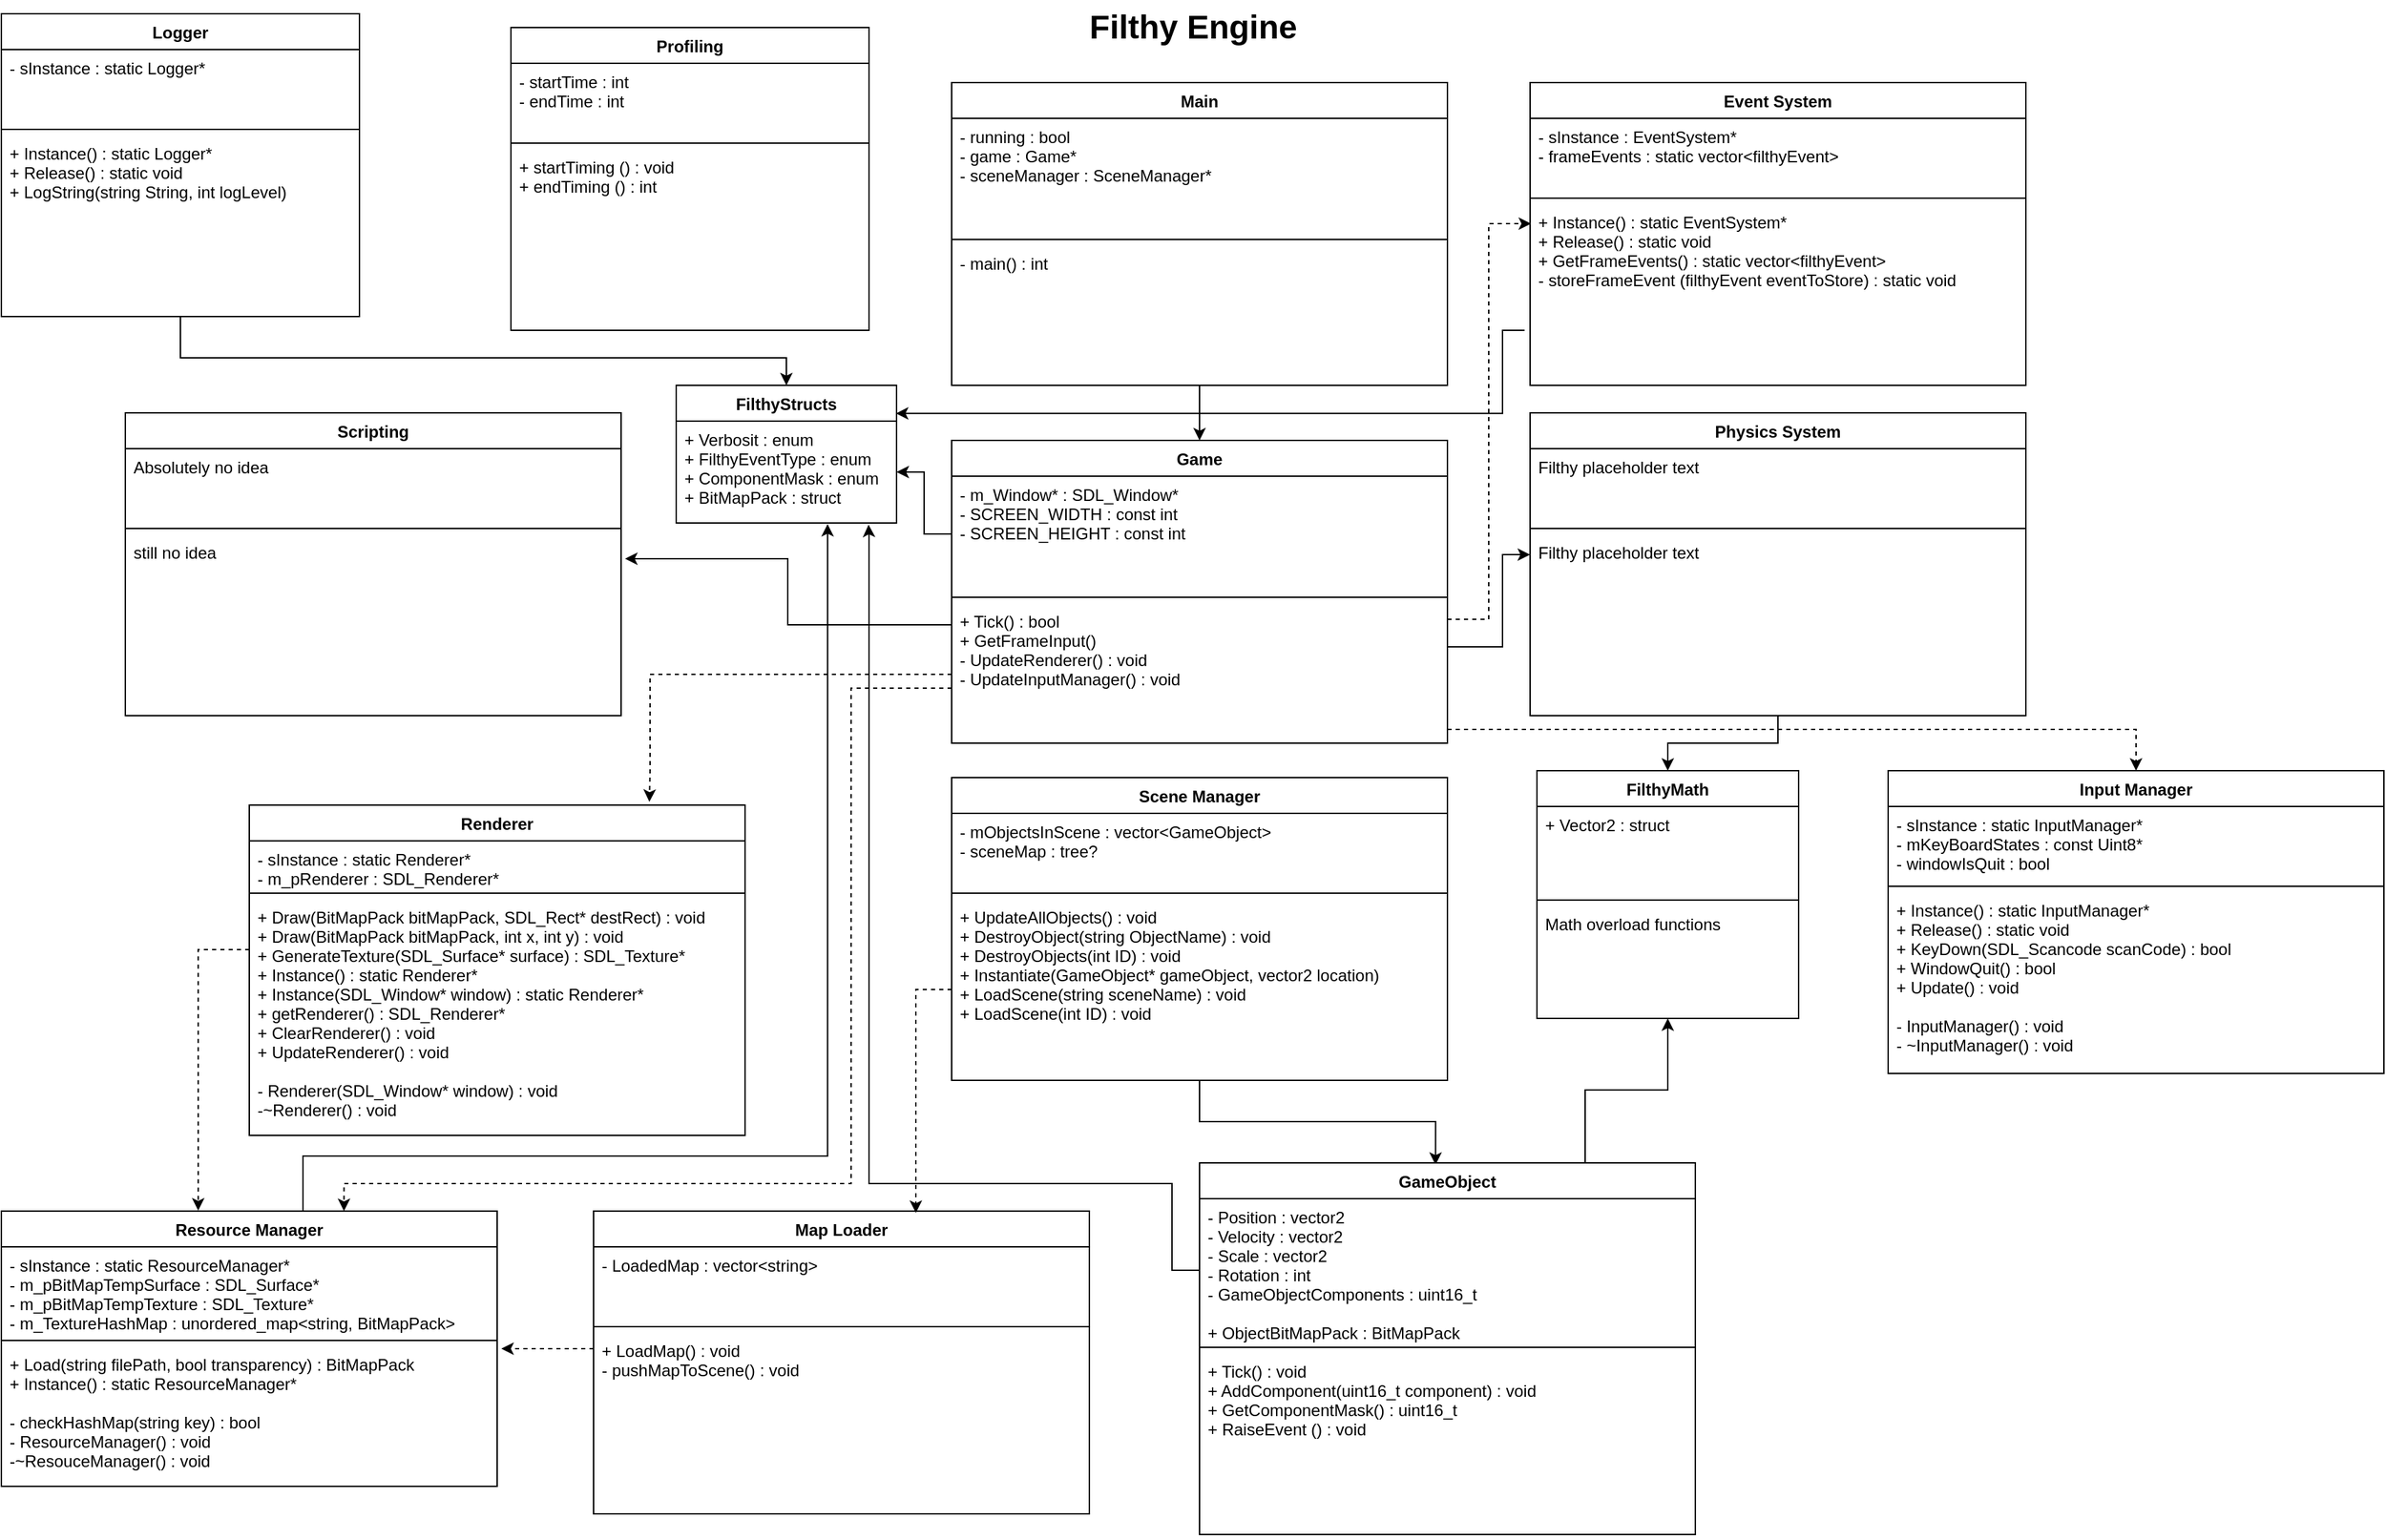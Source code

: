 <mxfile version="12.3.5" type="device" pages="1"><diagram name="Page-1" id="929967ad-93f9-6ef4-fab6-5d389245f69c"><mxGraphModel dx="2370" dy="1242" grid="1" gridSize="10" guides="1" tooltips="1" connect="1" arrows="1" fold="1" page="1" pageScale="1.5" pageWidth="1169" pageHeight="826" background="none" math="0" shadow="0"><root><mxCell id="0" style=";html=1;"/><mxCell id="1" style=";html=1;" parent="0"/><mxCell id="1672d66443f91eb5-23" value="Filthy Engine" style="text;html=1;fontSize=24;fontStyle=1;verticalAlign=middle;align=center;" parent="1" vertex="1"><mxGeometry x="120" y="40" width="1510" height="40" as="geometry"/></mxCell><mxCell id="PVbZkucXT0B9HeHqcLxN-100" style="edgeStyle=orthogonalEdgeStyle;rounded=0;orthogonalLoop=1;jettySize=auto;html=1;entryX=0.397;entryY=-0.002;entryDx=0;entryDy=0;entryPerimeter=0;dashed=1;" edge="1" parent="1" source="v9iofRyN6r_z4_PFXyQE-6" target="v9iofRyN6r_z4_PFXyQE-14"><mxGeometry relative="1" as="geometry"><mxPoint x="160" y="880" as="targetPoint"/><Array as="points"><mxPoint x="153" y="730"/></Array></mxGeometry></mxCell><mxCell id="v9iofRyN6r_z4_PFXyQE-6" value="Renderer" style="swimlane;fontStyle=1;align=center;verticalAlign=top;childLayout=stackLayout;horizontal=1;startSize=26;horizontalStack=0;resizeParent=1;resizeParentMax=0;resizeLast=0;collapsible=1;marginBottom=0;" parent="1" vertex="1"><mxGeometry x="190" y="625" width="360" height="240" as="geometry"/></mxCell><mxCell id="v9iofRyN6r_z4_PFXyQE-7" value="- sInstance : static Renderer*&#10;- m_pRenderer : SDL_Renderer*" style="text;strokeColor=none;fillColor=none;align=left;verticalAlign=top;spacingLeft=4;spacingRight=4;overflow=hidden;rotatable=0;points=[[0,0.5],[1,0.5]];portConstraint=eastwest;" parent="v9iofRyN6r_z4_PFXyQE-6" vertex="1"><mxGeometry y="26" width="360" height="34" as="geometry"/></mxCell><mxCell id="v9iofRyN6r_z4_PFXyQE-8" value="" style="line;strokeWidth=1;fillColor=none;align=left;verticalAlign=middle;spacingTop=-1;spacingLeft=3;spacingRight=3;rotatable=0;labelPosition=right;points=[];portConstraint=eastwest;" parent="v9iofRyN6r_z4_PFXyQE-6" vertex="1"><mxGeometry y="60" width="360" height="8" as="geometry"/></mxCell><mxCell id="v9iofRyN6r_z4_PFXyQE-9" value="+ Draw(BitMapPack bitMapPack, SDL_Rect* destRect) : void&#10;+ Draw(BitMapPack bitMapPack, int x, int y) : void&#10;+ GenerateTexture(SDL_Surface* surface) : SDL_Texture*&#10;+ Instance() : static Renderer*&#10;+ Instance(SDL_Window* window) : static Renderer*&#10;+ getRenderer() : SDL_Renderer*&#10;+ ClearRenderer() : void&#10;+ UpdateRenderer() : void&#10;&#10;- Renderer(SDL_Window* window) : void&#10;-~Renderer() : void" style="text;strokeColor=none;fillColor=none;align=left;verticalAlign=top;spacingLeft=4;spacingRight=4;overflow=hidden;rotatable=0;points=[[0,0.5],[1,0.5]];portConstraint=eastwest;" parent="v9iofRyN6r_z4_PFXyQE-6" vertex="1"><mxGeometry y="68" width="360" height="172" as="geometry"/></mxCell><mxCell id="v9iofRyN6r_z4_PFXyQE-10" value="Input Manager" style="swimlane;fontStyle=1;align=center;verticalAlign=top;childLayout=stackLayout;horizontal=1;startSize=26;horizontalStack=0;resizeParent=1;resizeParentMax=0;resizeLast=0;collapsible=1;marginBottom=0;" parent="1" vertex="1"><mxGeometry x="1380" y="600" width="360" height="220" as="geometry"/></mxCell><mxCell id="v9iofRyN6r_z4_PFXyQE-11" value="- sInstance : static InputManager*&#10;- mKeyBoardStates : const Uint8*&#10;- windowIsQuit : bool" style="text;strokeColor=none;fillColor=none;align=left;verticalAlign=top;spacingLeft=4;spacingRight=4;overflow=hidden;rotatable=0;points=[[0,0.5],[1,0.5]];portConstraint=eastwest;" parent="v9iofRyN6r_z4_PFXyQE-10" vertex="1"><mxGeometry y="26" width="360" height="54" as="geometry"/></mxCell><mxCell id="v9iofRyN6r_z4_PFXyQE-12" value="" style="line;strokeWidth=1;fillColor=none;align=left;verticalAlign=middle;spacingTop=-1;spacingLeft=3;spacingRight=3;rotatable=0;labelPosition=right;points=[];portConstraint=eastwest;" parent="v9iofRyN6r_z4_PFXyQE-10" vertex="1"><mxGeometry y="80" width="360" height="8" as="geometry"/></mxCell><mxCell id="v9iofRyN6r_z4_PFXyQE-13" value="+ Instance() : static InputManager*&#10;+ Release() : static void&#10;+ KeyDown(SDL_Scancode scanCode) : bool&#10;+ WindowQuit() : bool&#10;+ Update() : void&#10;&#10;- InputManager() : void&#10;- ~InputManager() : void" style="text;strokeColor=none;fillColor=none;align=left;verticalAlign=top;spacingLeft=4;spacingRight=4;overflow=hidden;rotatable=0;points=[[0,0.5],[1,0.5]];portConstraint=eastwest;" parent="v9iofRyN6r_z4_PFXyQE-10" vertex="1"><mxGeometry y="88" width="360" height="132" as="geometry"/></mxCell><mxCell id="PVbZkucXT0B9HeHqcLxN-148" style="edgeStyle=orthogonalEdgeStyle;rounded=0;orthogonalLoop=1;jettySize=auto;html=1;entryX=0.687;entryY=1.011;entryDx=0;entryDy=0;entryPerimeter=0;strokeColor=#000000;exitX=0.636;exitY=0.005;exitDx=0;exitDy=0;exitPerimeter=0;" edge="1" parent="1" source="v9iofRyN6r_z4_PFXyQE-14" target="PVbZkucXT0B9HeHqcLxN-113"><mxGeometry relative="1" as="geometry"><Array as="points"><mxPoint x="229" y="880"/><mxPoint x="610" y="880"/></Array></mxGeometry></mxCell><mxCell id="v9iofRyN6r_z4_PFXyQE-14" value="Resource Manager" style="swimlane;fontStyle=1;align=center;verticalAlign=top;childLayout=stackLayout;horizontal=1;startSize=26;horizontalStack=0;resizeParent=1;resizeParentMax=0;resizeLast=0;collapsible=1;marginBottom=0;" parent="1" vertex="1"><mxGeometry x="10" y="920" width="360" height="200" as="geometry"/></mxCell><mxCell id="v9iofRyN6r_z4_PFXyQE-15" value="- sInstance : static ResourceManager*&#10;- m_pBitMapTempSurface : SDL_Surface*&#10;- m_pBitMapTempTexture : SDL_Texture*&#10;- m_TextureHashMap : unordered_map&lt;string, BitMapPack&gt;" style="text;strokeColor=none;fillColor=none;align=left;verticalAlign=top;spacingLeft=4;spacingRight=4;overflow=hidden;rotatable=0;points=[[0,0.5],[1,0.5]];portConstraint=eastwest;" parent="v9iofRyN6r_z4_PFXyQE-14" vertex="1"><mxGeometry y="26" width="360" height="64" as="geometry"/></mxCell><mxCell id="v9iofRyN6r_z4_PFXyQE-16" value="" style="line;strokeWidth=1;fillColor=none;align=left;verticalAlign=middle;spacingTop=-1;spacingLeft=3;spacingRight=3;rotatable=0;labelPosition=right;points=[];portConstraint=eastwest;" parent="v9iofRyN6r_z4_PFXyQE-14" vertex="1"><mxGeometry y="90" width="360" height="8" as="geometry"/></mxCell><mxCell id="v9iofRyN6r_z4_PFXyQE-17" value="+ Load(string filePath, bool transparency) : BitMapPack&#10;+ Instance() : static ResourceManager*&#10;&#10;- checkHashMap(string key) : bool&#10;- ResourceManager() : void&#10;-~ResouceManager() : void" style="text;strokeColor=none;fillColor=none;align=left;verticalAlign=top;spacingLeft=4;spacingRight=4;overflow=hidden;rotatable=0;points=[[0,0.5],[1,0.5]];portConstraint=eastwest;" parent="v9iofRyN6r_z4_PFXyQE-14" vertex="1"><mxGeometry y="98" width="360" height="102" as="geometry"/></mxCell><mxCell id="PVbZkucXT0B9HeHqcLxN-108" style="edgeStyle=orthogonalEdgeStyle;rounded=0;orthogonalLoop=1;jettySize=auto;html=1;entryX=0.002;entryY=0.11;entryDx=0;entryDy=0;entryPerimeter=0;dashed=1;" edge="1" parent="1" source="wHEynJcda_zn10kBXFcL-4" target="PVbZkucXT0B9HeHqcLxN-12"><mxGeometry relative="1" as="geometry"><Array as="points"><mxPoint x="1090" y="490"/><mxPoint x="1090" y="202"/></Array></mxGeometry></mxCell><mxCell id="PVbZkucXT0B9HeHqcLxN-111" style="edgeStyle=orthogonalEdgeStyle;rounded=0;orthogonalLoop=1;jettySize=auto;html=1;entryX=1.008;entryY=0.136;entryDx=0;entryDy=0;entryPerimeter=0;" edge="1" parent="1" source="wHEynJcda_zn10kBXFcL-1" target="PVbZkucXT0B9HeHqcLxN-28"><mxGeometry relative="1" as="geometry"><Array as="points"><mxPoint x="581" y="494"/><mxPoint x="581" y="446"/></Array></mxGeometry></mxCell><mxCell id="PVbZkucXT0B9HeHqcLxN-123" style="edgeStyle=orthogonalEdgeStyle;rounded=0;orthogonalLoop=1;jettySize=auto;html=1;entryX=0;entryY=0.114;entryDx=0;entryDy=0;entryPerimeter=0;" edge="1" parent="1" source="wHEynJcda_zn10kBXFcL-1" target="PVbZkucXT0B9HeHqcLxN-24"><mxGeometry relative="1" as="geometry"><Array as="points"><mxPoint x="1100" y="510"/><mxPoint x="1100" y="443"/></Array></mxGeometry></mxCell><mxCell id="PVbZkucXT0B9HeHqcLxN-124" style="edgeStyle=orthogonalEdgeStyle;rounded=0;orthogonalLoop=1;jettySize=auto;html=1;entryX=0.5;entryY=0;entryDx=0;entryDy=0;dashed=1;" edge="1" parent="1" source="wHEynJcda_zn10kBXFcL-1" target="v9iofRyN6r_z4_PFXyQE-10"><mxGeometry relative="1" as="geometry"><Array as="points"><mxPoint x="1560" y="570"/></Array></mxGeometry></mxCell><mxCell id="wHEynJcda_zn10kBXFcL-1" value="Game" style="swimlane;fontStyle=1;align=center;verticalAlign=top;childLayout=stackLayout;horizontal=1;startSize=26;horizontalStack=0;resizeParent=1;resizeParentMax=0;resizeLast=0;collapsible=1;marginBottom=0;" parent="1" vertex="1"><mxGeometry x="700" y="360" width="360" height="220" as="geometry"/></mxCell><mxCell id="wHEynJcda_zn10kBXFcL-2" value="- m_Window* : SDL_Window*&#10;- SCREEN_WIDTH : const int&#10;- SCREEN_HEIGHT : const int" style="text;strokeColor=none;fillColor=none;align=left;verticalAlign=top;spacingLeft=4;spacingRight=4;overflow=hidden;rotatable=0;points=[[0,0.5],[1,0.5]];portConstraint=eastwest;" parent="wHEynJcda_zn10kBXFcL-1" vertex="1"><mxGeometry y="26" width="360" height="84" as="geometry"/></mxCell><mxCell id="wHEynJcda_zn10kBXFcL-3" value="" style="line;strokeWidth=1;fillColor=none;align=left;verticalAlign=middle;spacingTop=-1;spacingLeft=3;spacingRight=3;rotatable=0;labelPosition=right;points=[];portConstraint=eastwest;" parent="wHEynJcda_zn10kBXFcL-1" vertex="1"><mxGeometry y="110" width="360" height="8" as="geometry"/></mxCell><mxCell id="wHEynJcda_zn10kBXFcL-4" value="+ Tick() : bool&#10;+ GetFrameInput()&#10;- UpdateRenderer() : void&#10;- UpdateInputManager() : void" style="text;strokeColor=none;fillColor=none;align=left;verticalAlign=top;spacingLeft=4;spacingRight=4;overflow=hidden;rotatable=0;points=[[0,0.5],[1,0.5]];portConstraint=eastwest;" parent="wHEynJcda_zn10kBXFcL-1" vertex="1"><mxGeometry y="118" width="360" height="102" as="geometry"/></mxCell><mxCell id="PVbZkucXT0B9HeHqcLxN-42" style="edgeStyle=orthogonalEdgeStyle;rounded=0;orthogonalLoop=1;jettySize=auto;html=1;entryX=0.5;entryY=0;entryDx=0;entryDy=0;" edge="1" parent="1" source="wHEynJcda_zn10kBXFcL-5" target="wHEynJcda_zn10kBXFcL-1"><mxGeometry relative="1" as="geometry"/></mxCell><mxCell id="wHEynJcda_zn10kBXFcL-5" value="Main" style="swimlane;fontStyle=1;align=center;verticalAlign=top;childLayout=stackLayout;horizontal=1;startSize=26;horizontalStack=0;resizeParent=1;resizeParentMax=0;resizeLast=0;collapsible=1;marginBottom=0;" parent="1" vertex="1"><mxGeometry x="700" y="100" width="360" height="220" as="geometry"/></mxCell><mxCell id="wHEynJcda_zn10kBXFcL-6" value="- running : bool&#10;- game : Game*&#10;- sceneManager : SceneManager*" style="text;strokeColor=none;fillColor=none;align=left;verticalAlign=top;spacingLeft=4;spacingRight=4;overflow=hidden;rotatable=0;points=[[0,0.5],[1,0.5]];portConstraint=eastwest;" parent="wHEynJcda_zn10kBXFcL-5" vertex="1"><mxGeometry y="26" width="360" height="84" as="geometry"/></mxCell><mxCell id="wHEynJcda_zn10kBXFcL-7" value="" style="line;strokeWidth=1;fillColor=none;align=left;verticalAlign=middle;spacingTop=-1;spacingLeft=3;spacingRight=3;rotatable=0;labelPosition=right;points=[];portConstraint=eastwest;" parent="wHEynJcda_zn10kBXFcL-5" vertex="1"><mxGeometry y="110" width="360" height="8" as="geometry"/></mxCell><mxCell id="wHEynJcda_zn10kBXFcL-8" value="- main() : int" style="text;strokeColor=none;fillColor=none;align=left;verticalAlign=top;spacingLeft=4;spacingRight=4;overflow=hidden;rotatable=0;points=[[0,0.5],[1,0.5]];portConstraint=eastwest;" parent="wHEynJcda_zn10kBXFcL-5" vertex="1"><mxGeometry y="118" width="360" height="102" as="geometry"/></mxCell><mxCell id="PVbZkucXT0B9HeHqcLxN-145" style="edgeStyle=orthogonalEdgeStyle;rounded=0;orthogonalLoop=1;jettySize=auto;html=1;entryX=0.476;entryY=0.005;entryDx=0;entryDy=0;entryPerimeter=0;strokeColor=#000000;" edge="1" parent="1" source="PVbZkucXT0B9HeHqcLxN-1" target="PVbZkucXT0B9HeHqcLxN-17"><mxGeometry relative="1" as="geometry"/></mxCell><mxCell id="PVbZkucXT0B9HeHqcLxN-1" value="Scene Manager" style="swimlane;fontStyle=1;align=center;verticalAlign=top;childLayout=stackLayout;horizontal=1;startSize=26;horizontalStack=0;resizeParent=1;resizeParentMax=0;resizeLast=0;collapsible=1;marginBottom=0;" vertex="1" parent="1"><mxGeometry x="700" y="605" width="360" height="220" as="geometry"/></mxCell><mxCell id="PVbZkucXT0B9HeHqcLxN-2" value="- mObjectsInScene : vector&lt;GameObject&gt;&#10;- sceneMap : tree?" style="text;strokeColor=none;fillColor=none;align=left;verticalAlign=top;spacingLeft=4;spacingRight=4;overflow=hidden;rotatable=0;points=[[0,0.5],[1,0.5]];portConstraint=eastwest;" vertex="1" parent="PVbZkucXT0B9HeHqcLxN-1"><mxGeometry y="26" width="360" height="54" as="geometry"/></mxCell><mxCell id="PVbZkucXT0B9HeHqcLxN-3" value="" style="line;strokeWidth=1;fillColor=none;align=left;verticalAlign=middle;spacingTop=-1;spacingLeft=3;spacingRight=3;rotatable=0;labelPosition=right;points=[];portConstraint=eastwest;" vertex="1" parent="PVbZkucXT0B9HeHqcLxN-1"><mxGeometry y="80" width="360" height="8" as="geometry"/></mxCell><mxCell id="PVbZkucXT0B9HeHqcLxN-4" value="+ UpdateAllObjects() : void&#10;+ DestroyObject(string ObjectName) : void&#10;+ DestroyObjects(int ID) : void&#10;+ Instantiate(GameObject* gameObject, vector2 location)&#10;+ LoadScene(string sceneName) : void&#10;+ LoadScene(int ID) : void" style="text;strokeColor=none;fillColor=none;align=left;verticalAlign=top;spacingLeft=4;spacingRight=4;overflow=hidden;rotatable=0;points=[[0,0.5],[1,0.5]];portConstraint=eastwest;" vertex="1" parent="PVbZkucXT0B9HeHqcLxN-1"><mxGeometry y="88" width="360" height="132" as="geometry"/></mxCell><mxCell id="PVbZkucXT0B9HeHqcLxN-146" style="edgeStyle=orthogonalEdgeStyle;rounded=0;orthogonalLoop=1;jettySize=auto;html=1;entryX=0.5;entryY=0;entryDx=0;entryDy=0;strokeColor=#000000;" edge="1" parent="1" source="PVbZkucXT0B9HeHqcLxN-5" target="PVbZkucXT0B9HeHqcLxN-112"><mxGeometry relative="1" as="geometry"><Array as="points"><mxPoint x="140" y="300"/><mxPoint x="580" y="300"/></Array></mxGeometry></mxCell><mxCell id="PVbZkucXT0B9HeHqcLxN-5" value="Logger" style="swimlane;fontStyle=1;align=center;verticalAlign=top;childLayout=stackLayout;horizontal=1;startSize=26;horizontalStack=0;resizeParent=1;resizeParentMax=0;resizeLast=0;collapsible=1;marginBottom=0;" vertex="1" parent="1"><mxGeometry x="10" y="50" width="260" height="220" as="geometry"/></mxCell><mxCell id="PVbZkucXT0B9HeHqcLxN-6" value="- sInstance : static Logger*" style="text;strokeColor=none;fillColor=none;align=left;verticalAlign=top;spacingLeft=4;spacingRight=4;overflow=hidden;rotatable=0;points=[[0,0.5],[1,0.5]];portConstraint=eastwest;" vertex="1" parent="PVbZkucXT0B9HeHqcLxN-5"><mxGeometry y="26" width="260" height="54" as="geometry"/></mxCell><mxCell id="PVbZkucXT0B9HeHqcLxN-7" value="" style="line;strokeWidth=1;fillColor=none;align=left;verticalAlign=middle;spacingTop=-1;spacingLeft=3;spacingRight=3;rotatable=0;labelPosition=right;points=[];portConstraint=eastwest;" vertex="1" parent="PVbZkucXT0B9HeHqcLxN-5"><mxGeometry y="80" width="260" height="8" as="geometry"/></mxCell><mxCell id="PVbZkucXT0B9HeHqcLxN-8" value="+ Instance() : static Logger*&#10;+ Release() : static void&#10;+ LogString(string String, int logLevel)" style="text;strokeColor=none;fillColor=none;align=left;verticalAlign=top;spacingLeft=4;spacingRight=4;overflow=hidden;rotatable=0;points=[[0,0.5],[1,0.5]];portConstraint=eastwest;" vertex="1" parent="PVbZkucXT0B9HeHqcLxN-5"><mxGeometry y="88" width="260" height="132" as="geometry"/></mxCell><mxCell id="PVbZkucXT0B9HeHqcLxN-9" value="Event System" style="swimlane;fontStyle=1;align=center;verticalAlign=top;childLayout=stackLayout;horizontal=1;startSize=26;horizontalStack=0;resizeParent=1;resizeParentMax=0;resizeLast=0;collapsible=1;marginBottom=0;" vertex="1" parent="1"><mxGeometry x="1120" y="100" width="360" height="220" as="geometry"/></mxCell><mxCell id="PVbZkucXT0B9HeHqcLxN-10" value="- sInstance : EventSystem*&#10;- frameEvents : static vector&lt;filthyEvent&gt;" style="text;strokeColor=none;fillColor=none;align=left;verticalAlign=top;spacingLeft=4;spacingRight=4;overflow=hidden;rotatable=0;points=[[0,0.5],[1,0.5]];portConstraint=eastwest;" vertex="1" parent="PVbZkucXT0B9HeHqcLxN-9"><mxGeometry y="26" width="360" height="54" as="geometry"/></mxCell><mxCell id="PVbZkucXT0B9HeHqcLxN-11" value="" style="line;strokeWidth=1;fillColor=none;align=left;verticalAlign=middle;spacingTop=-1;spacingLeft=3;spacingRight=3;rotatable=0;labelPosition=right;points=[];portConstraint=eastwest;" vertex="1" parent="PVbZkucXT0B9HeHqcLxN-9"><mxGeometry y="80" width="360" height="8" as="geometry"/></mxCell><mxCell id="PVbZkucXT0B9HeHqcLxN-12" value="+ Instance() : static EventSystem*&#10;+ Release() : static void&#10;+ GetFrameEvents() : static vector&lt;filthyEvent&gt;&#10;- storeFrameEvent (filthyEvent eventToStore) : static void" style="text;strokeColor=none;fillColor=none;align=left;verticalAlign=top;spacingLeft=4;spacingRight=4;overflow=hidden;rotatable=0;points=[[0,0.5],[1,0.5]];portConstraint=eastwest;" vertex="1" parent="PVbZkucXT0B9HeHqcLxN-9"><mxGeometry y="88" width="360" height="132" as="geometry"/></mxCell><mxCell id="PVbZkucXT0B9HeHqcLxN-13" value="Profiling" style="swimlane;fontStyle=1;align=center;verticalAlign=top;childLayout=stackLayout;horizontal=1;startSize=26;horizontalStack=0;resizeParent=1;resizeParentMax=0;resizeLast=0;collapsible=1;marginBottom=0;" vertex="1" parent="1"><mxGeometry x="380" y="60" width="260" height="220" as="geometry"/></mxCell><mxCell id="PVbZkucXT0B9HeHqcLxN-14" value="- startTime : int&#10;- endTime : int" style="text;strokeColor=none;fillColor=none;align=left;verticalAlign=top;spacingLeft=4;spacingRight=4;overflow=hidden;rotatable=0;points=[[0,0.5],[1,0.5]];portConstraint=eastwest;" vertex="1" parent="PVbZkucXT0B9HeHqcLxN-13"><mxGeometry y="26" width="260" height="54" as="geometry"/></mxCell><mxCell id="PVbZkucXT0B9HeHqcLxN-15" value="" style="line;strokeWidth=1;fillColor=none;align=left;verticalAlign=middle;spacingTop=-1;spacingLeft=3;spacingRight=3;rotatable=0;labelPosition=right;points=[];portConstraint=eastwest;" vertex="1" parent="PVbZkucXT0B9HeHqcLxN-13"><mxGeometry y="80" width="260" height="8" as="geometry"/></mxCell><mxCell id="PVbZkucXT0B9HeHqcLxN-16" value="+ startTiming () : void&#10;+ endTiming () : int" style="text;strokeColor=none;fillColor=none;align=left;verticalAlign=top;spacingLeft=4;spacingRight=4;overflow=hidden;rotatable=0;points=[[0,0.5],[1,0.5]];portConstraint=eastwest;" vertex="1" parent="PVbZkucXT0B9HeHqcLxN-13"><mxGeometry y="88" width="260" height="132" as="geometry"/></mxCell><mxCell id="PVbZkucXT0B9HeHqcLxN-152" style="edgeStyle=orthogonalEdgeStyle;rounded=0;orthogonalLoop=1;jettySize=auto;html=1;entryX=0.5;entryY=1;entryDx=0;entryDy=0;entryPerimeter=0;strokeColor=#000000;" edge="1" parent="1" source="PVbZkucXT0B9HeHqcLxN-17" target="PVbZkucXT0B9HeHqcLxN-40"><mxGeometry relative="1" as="geometry"><Array as="points"><mxPoint x="1160" y="832"/><mxPoint x="1220" y="832"/></Array></mxGeometry></mxCell><mxCell id="PVbZkucXT0B9HeHqcLxN-17" value="GameObject" style="swimlane;fontStyle=1;align=center;verticalAlign=top;childLayout=stackLayout;horizontal=1;startSize=26;horizontalStack=0;resizeParent=1;resizeParentMax=0;resizeLast=0;collapsible=1;marginBottom=0;" vertex="1" parent="1"><mxGeometry x="880" y="885" width="360" height="270" as="geometry"/></mxCell><mxCell id="PVbZkucXT0B9HeHqcLxN-18" value="- Position : vector2&#10;- Velocity : vector2&#10;- Scale : vector2&#10;- Rotation : int&#10;- GameObjectComponents : uint16_t&#10;&#10;+ ObjectBitMapPack : BitMapPack" style="text;strokeColor=none;fillColor=none;align=left;verticalAlign=top;spacingLeft=4;spacingRight=4;overflow=hidden;rotatable=0;points=[[0,0.5],[1,0.5]];portConstraint=eastwest;" vertex="1" parent="PVbZkucXT0B9HeHqcLxN-17"><mxGeometry y="26" width="360" height="104" as="geometry"/></mxCell><mxCell id="PVbZkucXT0B9HeHqcLxN-19" value="" style="line;strokeWidth=1;fillColor=none;align=left;verticalAlign=middle;spacingTop=-1;spacingLeft=3;spacingRight=3;rotatable=0;labelPosition=right;points=[];portConstraint=eastwest;" vertex="1" parent="PVbZkucXT0B9HeHqcLxN-17"><mxGeometry y="130" width="360" height="8" as="geometry"/></mxCell><mxCell id="PVbZkucXT0B9HeHqcLxN-20" value="+ Tick() : void&#10;+ AddComponent(uint16_t component) : void&#10;+ GetComponentMask() : uint16_t&#10;+ RaiseEvent () : void" style="text;strokeColor=none;fillColor=none;align=left;verticalAlign=top;spacingLeft=4;spacingRight=4;overflow=hidden;rotatable=0;points=[[0,0.5],[1,0.5]];portConstraint=eastwest;" vertex="1" parent="PVbZkucXT0B9HeHqcLxN-17"><mxGeometry y="138" width="360" height="132" as="geometry"/></mxCell><mxCell id="PVbZkucXT0B9HeHqcLxN-151" style="edgeStyle=orthogonalEdgeStyle;rounded=0;orthogonalLoop=1;jettySize=auto;html=1;entryX=0.5;entryY=0;entryDx=0;entryDy=0;strokeColor=#000000;" edge="1" parent="1" source="PVbZkucXT0B9HeHqcLxN-21" target="PVbZkucXT0B9HeHqcLxN-37"><mxGeometry relative="1" as="geometry"/></mxCell><mxCell id="PVbZkucXT0B9HeHqcLxN-21" value="Physics System" style="swimlane;fontStyle=1;align=center;verticalAlign=top;childLayout=stackLayout;horizontal=1;startSize=26;horizontalStack=0;resizeParent=1;resizeParentMax=0;resizeLast=0;collapsible=1;marginBottom=0;" vertex="1" parent="1"><mxGeometry x="1120" y="340" width="360" height="220" as="geometry"/></mxCell><mxCell id="PVbZkucXT0B9HeHqcLxN-22" value="Filthy placeholder text" style="text;strokeColor=none;fillColor=none;align=left;verticalAlign=top;spacingLeft=4;spacingRight=4;overflow=hidden;rotatable=0;points=[[0,0.5],[1,0.5]];portConstraint=eastwest;" vertex="1" parent="PVbZkucXT0B9HeHqcLxN-21"><mxGeometry y="26" width="360" height="54" as="geometry"/></mxCell><mxCell id="PVbZkucXT0B9HeHqcLxN-23" value="" style="line;strokeWidth=1;fillColor=none;align=left;verticalAlign=middle;spacingTop=-1;spacingLeft=3;spacingRight=3;rotatable=0;labelPosition=right;points=[];portConstraint=eastwest;" vertex="1" parent="PVbZkucXT0B9HeHqcLxN-21"><mxGeometry y="80" width="360" height="8" as="geometry"/></mxCell><mxCell id="PVbZkucXT0B9HeHqcLxN-24" value="Filthy placeholder text" style="text;strokeColor=none;fillColor=none;align=left;verticalAlign=top;spacingLeft=4;spacingRight=4;overflow=hidden;rotatable=0;points=[[0,0.5],[1,0.5]];portConstraint=eastwest;" vertex="1" parent="PVbZkucXT0B9HeHqcLxN-21"><mxGeometry y="88" width="360" height="132" as="geometry"/></mxCell><mxCell id="PVbZkucXT0B9HeHqcLxN-25" value="Scripting" style="swimlane;fontStyle=1;align=center;verticalAlign=top;childLayout=stackLayout;horizontal=1;startSize=26;horizontalStack=0;resizeParent=1;resizeParentMax=0;resizeLast=0;collapsible=1;marginBottom=0;" vertex="1" parent="1"><mxGeometry x="100" y="340" width="360" height="220" as="geometry"/></mxCell><mxCell id="PVbZkucXT0B9HeHqcLxN-26" value="Absolutely no idea" style="text;strokeColor=none;fillColor=none;align=left;verticalAlign=top;spacingLeft=4;spacingRight=4;overflow=hidden;rotatable=0;points=[[0,0.5],[1,0.5]];portConstraint=eastwest;" vertex="1" parent="PVbZkucXT0B9HeHqcLxN-25"><mxGeometry y="26" width="360" height="54" as="geometry"/></mxCell><mxCell id="PVbZkucXT0B9HeHqcLxN-27" value="" style="line;strokeWidth=1;fillColor=none;align=left;verticalAlign=middle;spacingTop=-1;spacingLeft=3;spacingRight=3;rotatable=0;labelPosition=right;points=[];portConstraint=eastwest;" vertex="1" parent="PVbZkucXT0B9HeHqcLxN-25"><mxGeometry y="80" width="360" height="8" as="geometry"/></mxCell><mxCell id="PVbZkucXT0B9HeHqcLxN-28" value="still no idea" style="text;strokeColor=none;fillColor=none;align=left;verticalAlign=top;spacingLeft=4;spacingRight=4;overflow=hidden;rotatable=0;points=[[0,0.5],[1,0.5]];portConstraint=eastwest;" vertex="1" parent="PVbZkucXT0B9HeHqcLxN-25"><mxGeometry y="88" width="360" height="132" as="geometry"/></mxCell><mxCell id="PVbZkucXT0B9HeHqcLxN-29" value="Map Loader" style="swimlane;fontStyle=1;align=center;verticalAlign=top;childLayout=stackLayout;horizontal=1;startSize=26;horizontalStack=0;resizeParent=1;resizeParentMax=0;resizeLast=0;collapsible=1;marginBottom=0;" vertex="1" parent="1"><mxGeometry x="440" y="920" width="360" height="220" as="geometry"/></mxCell><mxCell id="PVbZkucXT0B9HeHqcLxN-30" value="- LoadedMap : vector&lt;string&gt;" style="text;strokeColor=none;fillColor=none;align=left;verticalAlign=top;spacingLeft=4;spacingRight=4;overflow=hidden;rotatable=0;points=[[0,0.5],[1,0.5]];portConstraint=eastwest;" vertex="1" parent="PVbZkucXT0B9HeHqcLxN-29"><mxGeometry y="26" width="360" height="54" as="geometry"/></mxCell><mxCell id="PVbZkucXT0B9HeHqcLxN-31" value="" style="line;strokeWidth=1;fillColor=none;align=left;verticalAlign=middle;spacingTop=-1;spacingLeft=3;spacingRight=3;rotatable=0;labelPosition=right;points=[];portConstraint=eastwest;" vertex="1" parent="PVbZkucXT0B9HeHqcLxN-29"><mxGeometry y="80" width="360" height="8" as="geometry"/></mxCell><mxCell id="PVbZkucXT0B9HeHqcLxN-32" value="+ LoadMap() : void&#10;- pushMapToScene() : void" style="text;strokeColor=none;fillColor=none;align=left;verticalAlign=top;spacingLeft=4;spacingRight=4;overflow=hidden;rotatable=0;points=[[0,0.5],[1,0.5]];portConstraint=eastwest;" vertex="1" parent="PVbZkucXT0B9HeHqcLxN-29"><mxGeometry y="88" width="360" height="132" as="geometry"/></mxCell><mxCell id="PVbZkucXT0B9HeHqcLxN-37" value="FilthyMath" style="swimlane;fontStyle=1;align=center;verticalAlign=top;childLayout=stackLayout;horizontal=1;startSize=26;horizontalStack=0;resizeParent=1;resizeParentMax=0;resizeLast=0;collapsible=1;marginBottom=0;" vertex="1" parent="1"><mxGeometry x="1125" y="600" width="190" height="180" as="geometry"/></mxCell><mxCell id="PVbZkucXT0B9HeHqcLxN-38" value="+ Vector2 : struct" style="text;strokeColor=none;fillColor=none;align=left;verticalAlign=top;spacingLeft=4;spacingRight=4;overflow=hidden;rotatable=0;points=[[0,0.5],[1,0.5]];portConstraint=eastwest;" vertex="1" parent="PVbZkucXT0B9HeHqcLxN-37"><mxGeometry y="26" width="190" height="64" as="geometry"/></mxCell><mxCell id="PVbZkucXT0B9HeHqcLxN-39" value="" style="line;strokeWidth=1;fillColor=none;align=left;verticalAlign=middle;spacingTop=-1;spacingLeft=3;spacingRight=3;rotatable=0;labelPosition=right;points=[];portConstraint=eastwest;" vertex="1" parent="PVbZkucXT0B9HeHqcLxN-37"><mxGeometry y="90" width="190" height="8" as="geometry"/></mxCell><mxCell id="PVbZkucXT0B9HeHqcLxN-40" value="Math overload functions" style="text;strokeColor=none;fillColor=none;align=left;verticalAlign=top;spacingLeft=4;spacingRight=4;overflow=hidden;rotatable=0;points=[[0,0.5],[1,0.5]];portConstraint=eastwest;" vertex="1" parent="PVbZkucXT0B9HeHqcLxN-37"><mxGeometry y="98" width="190" height="82" as="geometry"/></mxCell><mxCell id="PVbZkucXT0B9HeHqcLxN-99" style="edgeStyle=orthogonalEdgeStyle;rounded=0;orthogonalLoop=1;jettySize=auto;html=1;entryX=0.807;entryY=-0.01;entryDx=0;entryDy=0;dashed=1;entryPerimeter=0;" edge="1" parent="1" source="wHEynJcda_zn10kBXFcL-4" target="v9iofRyN6r_z4_PFXyQE-6"><mxGeometry relative="1" as="geometry"><Array as="points"><mxPoint x="481" y="530"/><mxPoint x="481" y="600"/></Array></mxGeometry></mxCell><mxCell id="PVbZkucXT0B9HeHqcLxN-112" value="FilthyStructs" style="swimlane;fontStyle=1;childLayout=stackLayout;horizontal=1;startSize=26;fillColor=none;horizontalStack=0;resizeParent=1;resizeParentMax=0;resizeLast=0;collapsible=1;marginBottom=0;" vertex="1" parent="1"><mxGeometry x="500" y="320" width="160" height="100" as="geometry"/></mxCell><mxCell id="PVbZkucXT0B9HeHqcLxN-113" value="+ Verbosit : enum&#10;+ FilthyEventType : enum&#10;+ ComponentMask : enum&#10;+ BitMapPack : struct" style="text;strokeColor=none;fillColor=none;align=left;verticalAlign=top;spacingLeft=4;spacingRight=4;overflow=hidden;rotatable=0;points=[[0,0.5],[1,0.5]];portConstraint=eastwest;" vertex="1" parent="PVbZkucXT0B9HeHqcLxN-112"><mxGeometry y="26" width="160" height="74" as="geometry"/></mxCell><mxCell id="PVbZkucXT0B9HeHqcLxN-121" style="edgeStyle=orthogonalEdgeStyle;rounded=0;orthogonalLoop=1;jettySize=auto;html=1;dashed=1;" edge="1" parent="1" source="PVbZkucXT0B9HeHqcLxN-32"><mxGeometry relative="1" as="geometry"><mxPoint x="373" y="1020" as="targetPoint"/><Array as="points"><mxPoint x="373" y="1020"/></Array></mxGeometry></mxCell><mxCell id="PVbZkucXT0B9HeHqcLxN-122" style="edgeStyle=orthogonalEdgeStyle;rounded=0;orthogonalLoop=1;jettySize=auto;html=1;entryX=0.691;entryY=0;entryDx=0;entryDy=0;entryPerimeter=0;dashed=1;" edge="1" parent="1" source="wHEynJcda_zn10kBXFcL-4" target="v9iofRyN6r_z4_PFXyQE-14"><mxGeometry relative="1" as="geometry"><Array as="points"><mxPoint x="627" y="540"/><mxPoint x="627" y="900"/><mxPoint x="259" y="900"/></Array></mxGeometry></mxCell><mxCell id="PVbZkucXT0B9HeHqcLxN-144" style="edgeStyle=orthogonalEdgeStyle;rounded=0;orthogonalLoop=1;jettySize=auto;html=1;entryX=0.65;entryY=0.006;entryDx=0;entryDy=0;entryPerimeter=0;dashed=1;strokeColor=#000000;" edge="1" parent="1" source="PVbZkucXT0B9HeHqcLxN-4" target="PVbZkucXT0B9HeHqcLxN-29"><mxGeometry relative="1" as="geometry"/></mxCell><mxCell id="PVbZkucXT0B9HeHqcLxN-147" style="edgeStyle=orthogonalEdgeStyle;rounded=0;orthogonalLoop=1;jettySize=auto;html=1;entryX=1;entryY=0.5;entryDx=0;entryDy=0;strokeColor=#000000;" edge="1" parent="1" source="wHEynJcda_zn10kBXFcL-2" target="PVbZkucXT0B9HeHqcLxN-113"><mxGeometry relative="1" as="geometry"/></mxCell><mxCell id="PVbZkucXT0B9HeHqcLxN-149" style="edgeStyle=orthogonalEdgeStyle;rounded=0;orthogonalLoop=1;jettySize=auto;html=1;entryX=0.997;entryY=0.204;entryDx=0;entryDy=0;entryPerimeter=0;strokeColor=#000000;exitX=-0.011;exitY=0.697;exitDx=0;exitDy=0;exitPerimeter=0;" edge="1" parent="1" source="PVbZkucXT0B9HeHqcLxN-12" target="PVbZkucXT0B9HeHqcLxN-112"><mxGeometry relative="1" as="geometry"><Array as="points"><mxPoint x="1100" y="280"/><mxPoint x="1100" y="340"/></Array></mxGeometry></mxCell><mxCell id="PVbZkucXT0B9HeHqcLxN-150" style="edgeStyle=orthogonalEdgeStyle;rounded=0;orthogonalLoop=1;jettySize=auto;html=1;strokeColor=#000000;entryX=0.873;entryY=1.017;entryDx=0;entryDy=0;entryPerimeter=0;" edge="1" parent="1" source="PVbZkucXT0B9HeHqcLxN-18" target="PVbZkucXT0B9HeHqcLxN-113"><mxGeometry relative="1" as="geometry"><mxPoint x="630" y="430" as="targetPoint"/><Array as="points"><mxPoint x="860" y="963"/><mxPoint x="860" y="900"/><mxPoint x="640" y="900"/><mxPoint x="640" y="430"/></Array></mxGeometry></mxCell></root></mxGraphModel></diagram></mxfile>
